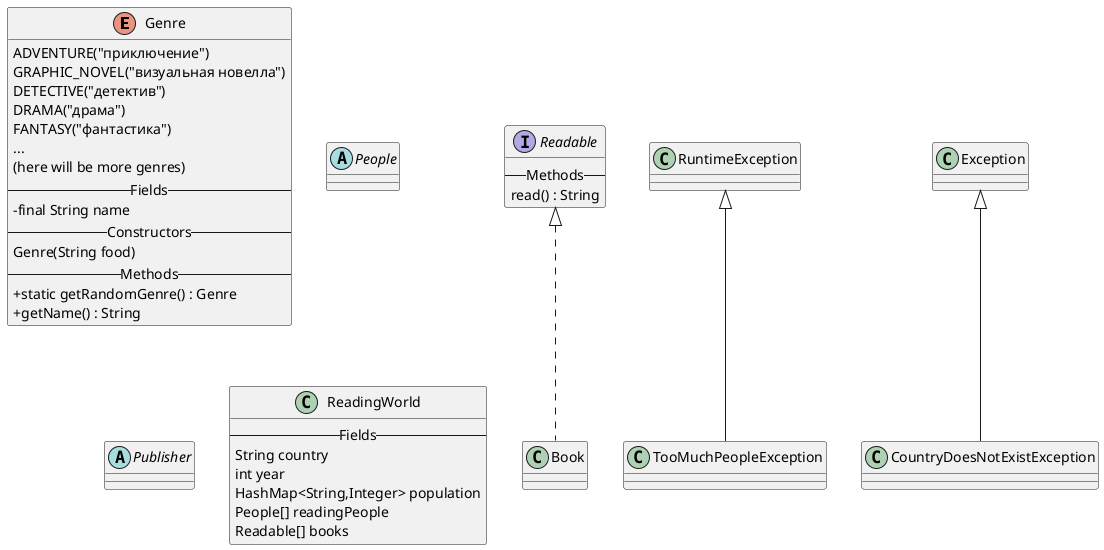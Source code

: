 @startuml
'Текст задания:
'
'Издательская компания «Эксмо» совместно с Hoff представила данные по
'книжным предпочтениям россиян в 2021 году: абсолютным лидером продаж
'стали книги (издание и переиздание) Михаила Лабковского «Хочу и буду»,
'сообщили в пресс-службе.
'
'Книги психолога лидировали по продажам по всей стране: за год было
'продано более 129 тыс. экземпляров первого издания и 34,5 тыс. второго.
'
'На втором месте по популярности у покупателей детектив «Внутри убийцы»
'израильского писателя Майка Омера (более 92 тыс. экземпляров) про
'криминального психолога-женщину, расследующую череду жестоких
'преступлений. Тройку лидеров продаж замыкает роман «Transhumanism inc.»
'Виктора Пелевина — новинка российского автора разошлась в количестве 71
'тыс. экземпляров.

skinparam classAttributeIconSize 0

enum Genre {
ADVENTURE("приключение")
GRAPHIC_NOVEL("визуальная новелла")
DETECTIVE("детектив")
DRAMA("драма")
FANTASY("фантастика")
...
(here will be more genres)
--Fields--
- final String name
--Constructors--
Genre(String food)
--Methods--
+ static getRandomGenre() : Genre
+ getName() : String
}

interface Readable {
--Methods--
read() : String
}

class Book implements Readable {
}

abstract class People {
}

abstract class Publisher {
}

class ReadingWorld {
--Fields--
String country
int year
HashMap<String,Integer> population
People[] readingPeople
Readable[] books
}

class TooMuchPeopleException extends RuntimeException {
}

class CountryDoesNotExistException extends Exception {
}
@enduml